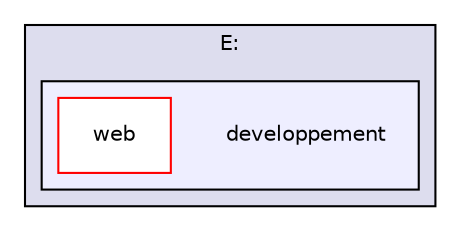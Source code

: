 digraph G {
  compound=true
  node [ fontsize=10, fontname="Helvetica"];
  edge [ labelfontsize=9, labelfontname="Helvetica"];
  subgraph clusterdir_885cc87fac2d91e269af0a5a959fa5f6 {
    graph [ bgcolor="#ddddee", pencolor="black", label="E:" fontname="Helvetica", fontsize=10, URL="dir_885cc87fac2d91e269af0a5a959fa5f6.html"]
  subgraph clusterdir_faa3a08d7f4f3d85d0971952fe62cffd {
    graph [ bgcolor="#eeeeff", pencolor="black", label="" URL="dir_faa3a08d7f4f3d85d0971952fe62cffd.html"];
    dir_faa3a08d7f4f3d85d0971952fe62cffd [shape=plaintext label="developpement"];
    dir_a72f5f7defb30c0ab9cf2249d0076c83 [shape=box label="web" color="red" fillcolor="white" style="filled" URL="dir_a72f5f7defb30c0ab9cf2249d0076c83.html"];
  }
  }
}
